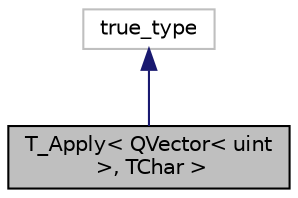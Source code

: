 digraph "T_Apply&lt; QVector&lt; uint &gt;, TChar &gt;"
{
  edge [fontname="Helvetica",fontsize="10",labelfontname="Helvetica",labelfontsize="10"];
  node [fontname="Helvetica",fontsize="10",shape=record];
  Node2 [label="T_Apply\< QVector\< uint\l \>, TChar \>",height=0.2,width=0.4,color="black", fillcolor="grey75", style="filled", fontcolor="black"];
  Node3 -> Node2 [dir="back",color="midnightblue",fontsize="10",style="solid",fontname="Helvetica"];
  Node3 [label="true_type",height=0.2,width=0.4,color="grey75", fillcolor="white", style="filled"];
}
